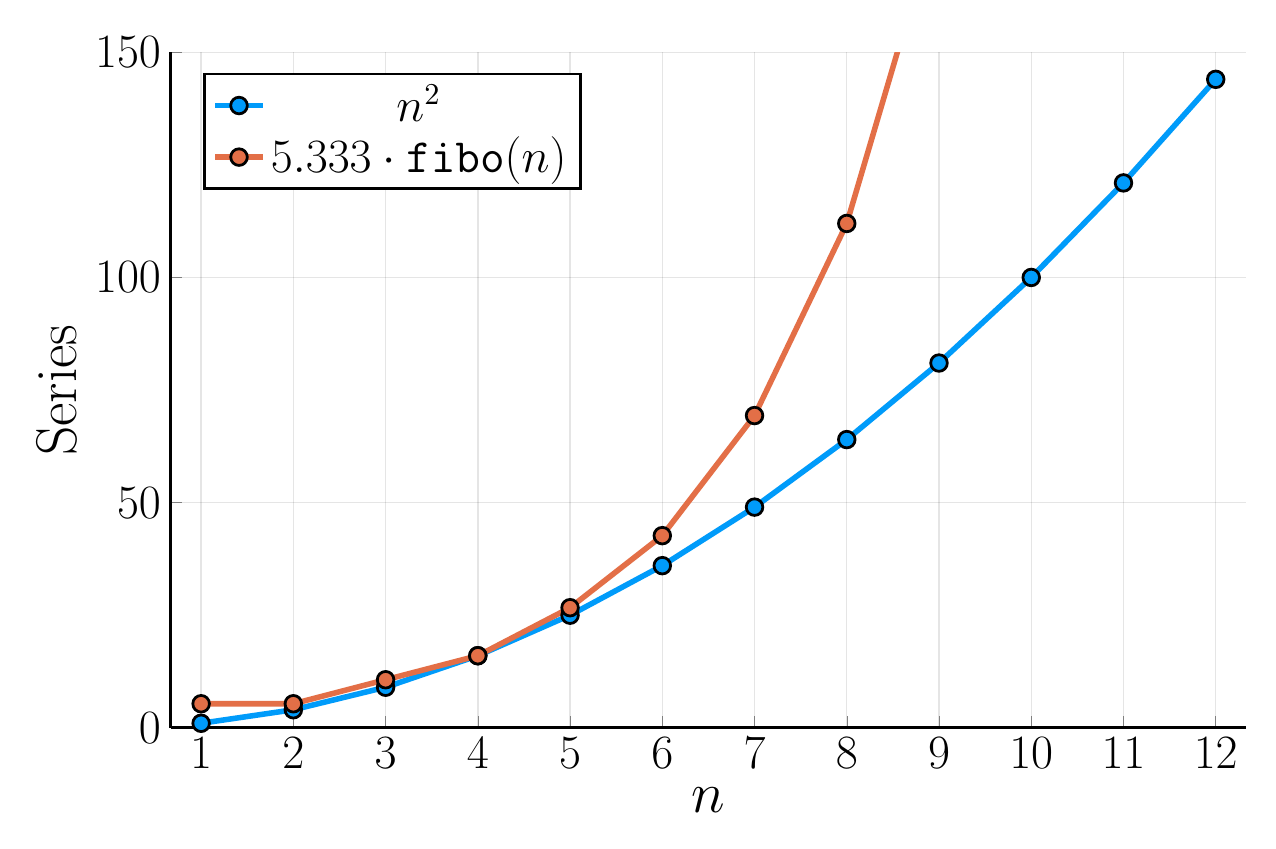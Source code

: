\begin{tikzpicture}[]
\begin{axis}[
  height = {101.6mm},
  legend pos = {north west},
  ylabel = {Series},
  xmin = {0.67},
  xmax = {12.33},
  ymax = {150},
  xlabel = {$n$},
  unbounded coords=jump,scaled x ticks = false,xlabel style = {font = {\fontsize{22 pt}{28.6 pt}\selectfont}, color = {rgb,1:red,0.0;green,0.0;blue,0.0}, draw opacity = 1.0, rotate = 0.0},xmajorgrids = true,xtick = {1.0,2.0,3.0,4.0,5.0,6.0,7.0,8.0,9.0,10.0,11.0,12.0},xticklabels = {$1$,$2$,$3$,$4$,$5$,$6$,$7$,$8$,$9$,$10$,$11$,$12$},xtick align = inside,xticklabel style = {font = {\fontsize{16 pt}{20.8 pt}\selectfont}, color = {rgb,1:red,0.0;green,0.0;blue,0.0}, draw opacity = 1.0, rotate = 0.0},x grid style = {color = {rgb,1:red,0.0;green,0.0;blue,0.0},
draw opacity = 0.1,
line width = 0.5,
solid},axis x line* = left,x axis line style = {color = {rgb,1:red,0.0;green,0.0;blue,0.0},
draw opacity = 1.0,
line width = 1,
solid},scaled y ticks = false,ylabel style = {font = {\fontsize{22 pt}{28.6 pt}\selectfont}, color = {rgb,1:red,0.0;green,0.0;blue,0.0}, draw opacity = 1.0, rotate = 0.0},ymajorgrids = true,ytick = {0.0,50.0,100.0,150.0},yticklabels = {$0$,$50$,$100$,$150$},ytick align = inside,yticklabel style = {font = {\fontsize{16 pt}{20.8 pt}\selectfont}, color = {rgb,1:red,0.0;green,0.0;blue,0.0}, draw opacity = 1.0, rotate = 0.0},y grid style = {color = {rgb,1:red,0.0;green,0.0;blue,0.0},
draw opacity = 0.1,
line width = 0.5,
solid},axis y line* = left,y axis line style = {color = {rgb,1:red,0.0;green,0.0;blue,0.0},
draw opacity = 1.0,
line width = 1,
solid},    xshift = 0.0mm,
    yshift = 0.0mm,
    axis background/.style={fill={rgb,1:red,1.0;green,1.0;blue,1.0}}
,legend style = {color = {rgb,1:red,0.0;green,0.0;blue,0.0},
draw opacity = 1.0,
line width = 1,
solid,fill = {rgb,1:red,1.0;green,1.0;blue,1.0},fill opacity = 1.0,text opacity = 1.0,font = {\fontsize{16 pt}{20.8 pt}\selectfont}},colorbar style={title=},
  ymin = {0},
  width = {152.4mm}
]

\addplot+[
  color = {rgb,1:red,0.0;green,0.606;blue,0.979},
draw opacity = 1.0,
line width = 2,
solid,mark = *,
mark size = 3.0,
mark options = {
            color = {rgb,1:red,0.0;green,0.0;blue,0.0}, draw opacity = 1.0,
            fill = {rgb,1:red,0.0;green,0.606;blue,0.979}, fill opacity = 1.0,
            line width = 1,
            rotate = 0,
            solid
        }
] coordinates {
  (1.0, 1.0)
  (2.0, 4.0)
  (3.0, 9.0)
  (4.0, 16.0)
  (5.0, 25.0)
  (6.0, 36.0)
  (7.0, 49.0)
  (8.0, 64.0)
  (9.0, 81.0)
  (10.0, 100.0)
  (11.0, 121.0)
  (12.0, 144.0)
};

\addplot+[
  color = {rgb,1:red,0.889;green,0.436;blue,0.278},
draw opacity = 1.0,
line width = 2,
solid,mark = *,
mark size = 3.0,
mark options = {
            color = {rgb,1:red,0.0;green,0.0;blue,0.0}, draw opacity = 1.0,
            fill = {rgb,1:red,0.889;green,0.436;blue,0.278}, fill opacity = 1.0,
            line width = 1,
            rotate = 0,
            solid
        }
] coordinates {
  (1.0, 5.333)
  (2.0, 5.333)
  (3.0, 10.666)
  (4.0, 15.999)
  (5.0, 26.665)
  (6.0, 42.664)
  (7.0, 69.329)
  (8.0, 111.993)
  (9.0, 181.322)
  (10.0, 293.315)
  (11.0, 474.637)
  (12.0, 767.952)
};

\legend{{}{$n^2$}, {}{$5.333 \cdot \texttt{fibo}(n)$}}
\end{axis}

\end{tikzpicture}

